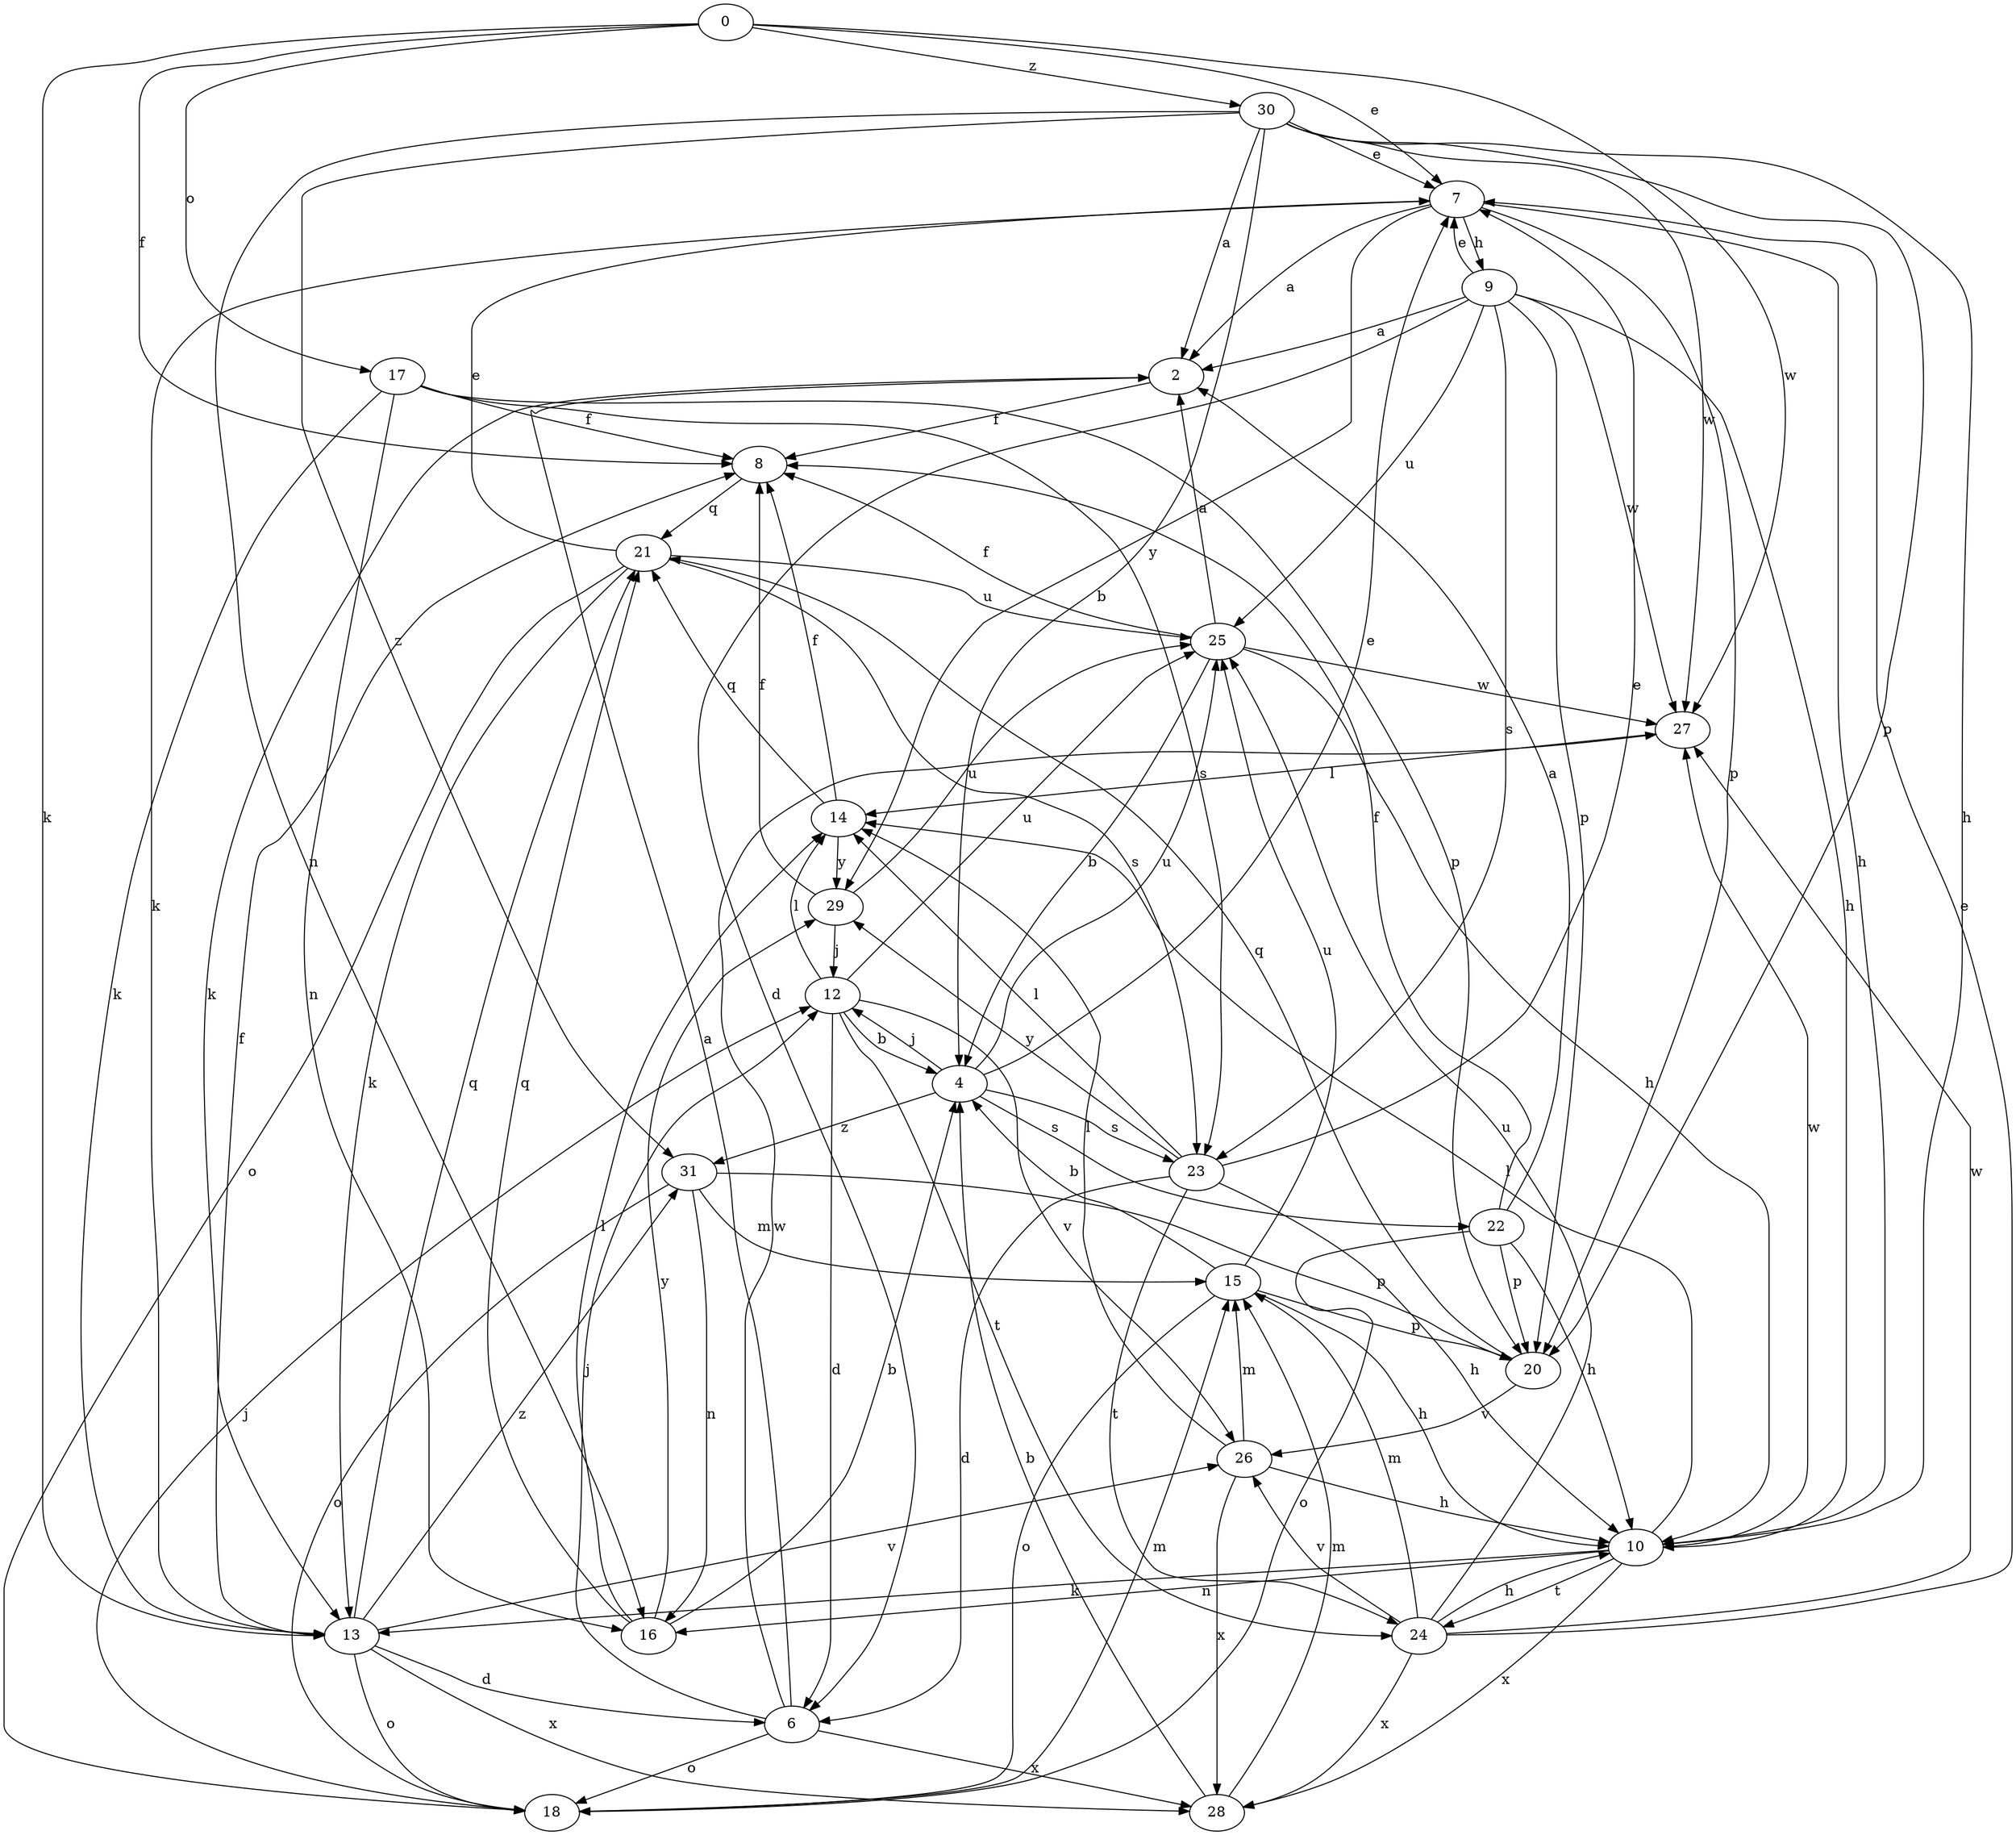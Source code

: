 strict digraph  {
0;
2;
4;
6;
7;
8;
9;
10;
12;
13;
14;
15;
16;
17;
18;
20;
21;
22;
23;
24;
25;
26;
27;
28;
29;
30;
31;
0 -> 7  [label=e];
0 -> 8  [label=f];
0 -> 13  [label=k];
0 -> 17  [label=o];
0 -> 27  [label=w];
0 -> 30  [label=z];
2 -> 8  [label=f];
2 -> 13  [label=k];
4 -> 7  [label=e];
4 -> 12  [label=j];
4 -> 22  [label=s];
4 -> 23  [label=s];
4 -> 25  [label=u];
4 -> 31  [label=z];
6 -> 2  [label=a];
6 -> 12  [label=j];
6 -> 18  [label=o];
6 -> 27  [label=w];
6 -> 28  [label=x];
7 -> 2  [label=a];
7 -> 9  [label=h];
7 -> 10  [label=h];
7 -> 13  [label=k];
7 -> 20  [label=p];
7 -> 29  [label=y];
8 -> 21  [label=q];
9 -> 2  [label=a];
9 -> 6  [label=d];
9 -> 7  [label=e];
9 -> 10  [label=h];
9 -> 20  [label=p];
9 -> 23  [label=s];
9 -> 25  [label=u];
9 -> 27  [label=w];
10 -> 13  [label=k];
10 -> 14  [label=l];
10 -> 16  [label=n];
10 -> 24  [label=t];
10 -> 27  [label=w];
10 -> 28  [label=x];
12 -> 4  [label=b];
12 -> 6  [label=d];
12 -> 14  [label=l];
12 -> 24  [label=t];
12 -> 25  [label=u];
12 -> 26  [label=v];
13 -> 6  [label=d];
13 -> 8  [label=f];
13 -> 18  [label=o];
13 -> 21  [label=q];
13 -> 26  [label=v];
13 -> 28  [label=x];
13 -> 31  [label=z];
14 -> 8  [label=f];
14 -> 21  [label=q];
14 -> 29  [label=y];
15 -> 4  [label=b];
15 -> 10  [label=h];
15 -> 18  [label=o];
15 -> 20  [label=p];
15 -> 25  [label=u];
16 -> 4  [label=b];
16 -> 14  [label=l];
16 -> 21  [label=q];
16 -> 29  [label=y];
17 -> 8  [label=f];
17 -> 13  [label=k];
17 -> 16  [label=n];
17 -> 20  [label=p];
17 -> 23  [label=s];
18 -> 12  [label=j];
18 -> 15  [label=m];
20 -> 21  [label=q];
20 -> 26  [label=v];
21 -> 7  [label=e];
21 -> 13  [label=k];
21 -> 18  [label=o];
21 -> 23  [label=s];
21 -> 25  [label=u];
22 -> 2  [label=a];
22 -> 8  [label=f];
22 -> 10  [label=h];
22 -> 18  [label=o];
22 -> 20  [label=p];
23 -> 6  [label=d];
23 -> 7  [label=e];
23 -> 10  [label=h];
23 -> 14  [label=l];
23 -> 24  [label=t];
23 -> 29  [label=y];
24 -> 7  [label=e];
24 -> 10  [label=h];
24 -> 15  [label=m];
24 -> 25  [label=u];
24 -> 26  [label=v];
24 -> 27  [label=w];
24 -> 28  [label=x];
25 -> 2  [label=a];
25 -> 4  [label=b];
25 -> 8  [label=f];
25 -> 10  [label=h];
25 -> 27  [label=w];
26 -> 10  [label=h];
26 -> 14  [label=l];
26 -> 15  [label=m];
26 -> 28  [label=x];
27 -> 14  [label=l];
28 -> 4  [label=b];
28 -> 15  [label=m];
29 -> 8  [label=f];
29 -> 12  [label=j];
29 -> 25  [label=u];
30 -> 2  [label=a];
30 -> 4  [label=b];
30 -> 7  [label=e];
30 -> 10  [label=h];
30 -> 16  [label=n];
30 -> 20  [label=p];
30 -> 27  [label=w];
30 -> 31  [label=z];
31 -> 15  [label=m];
31 -> 16  [label=n];
31 -> 18  [label=o];
31 -> 20  [label=p];
}
